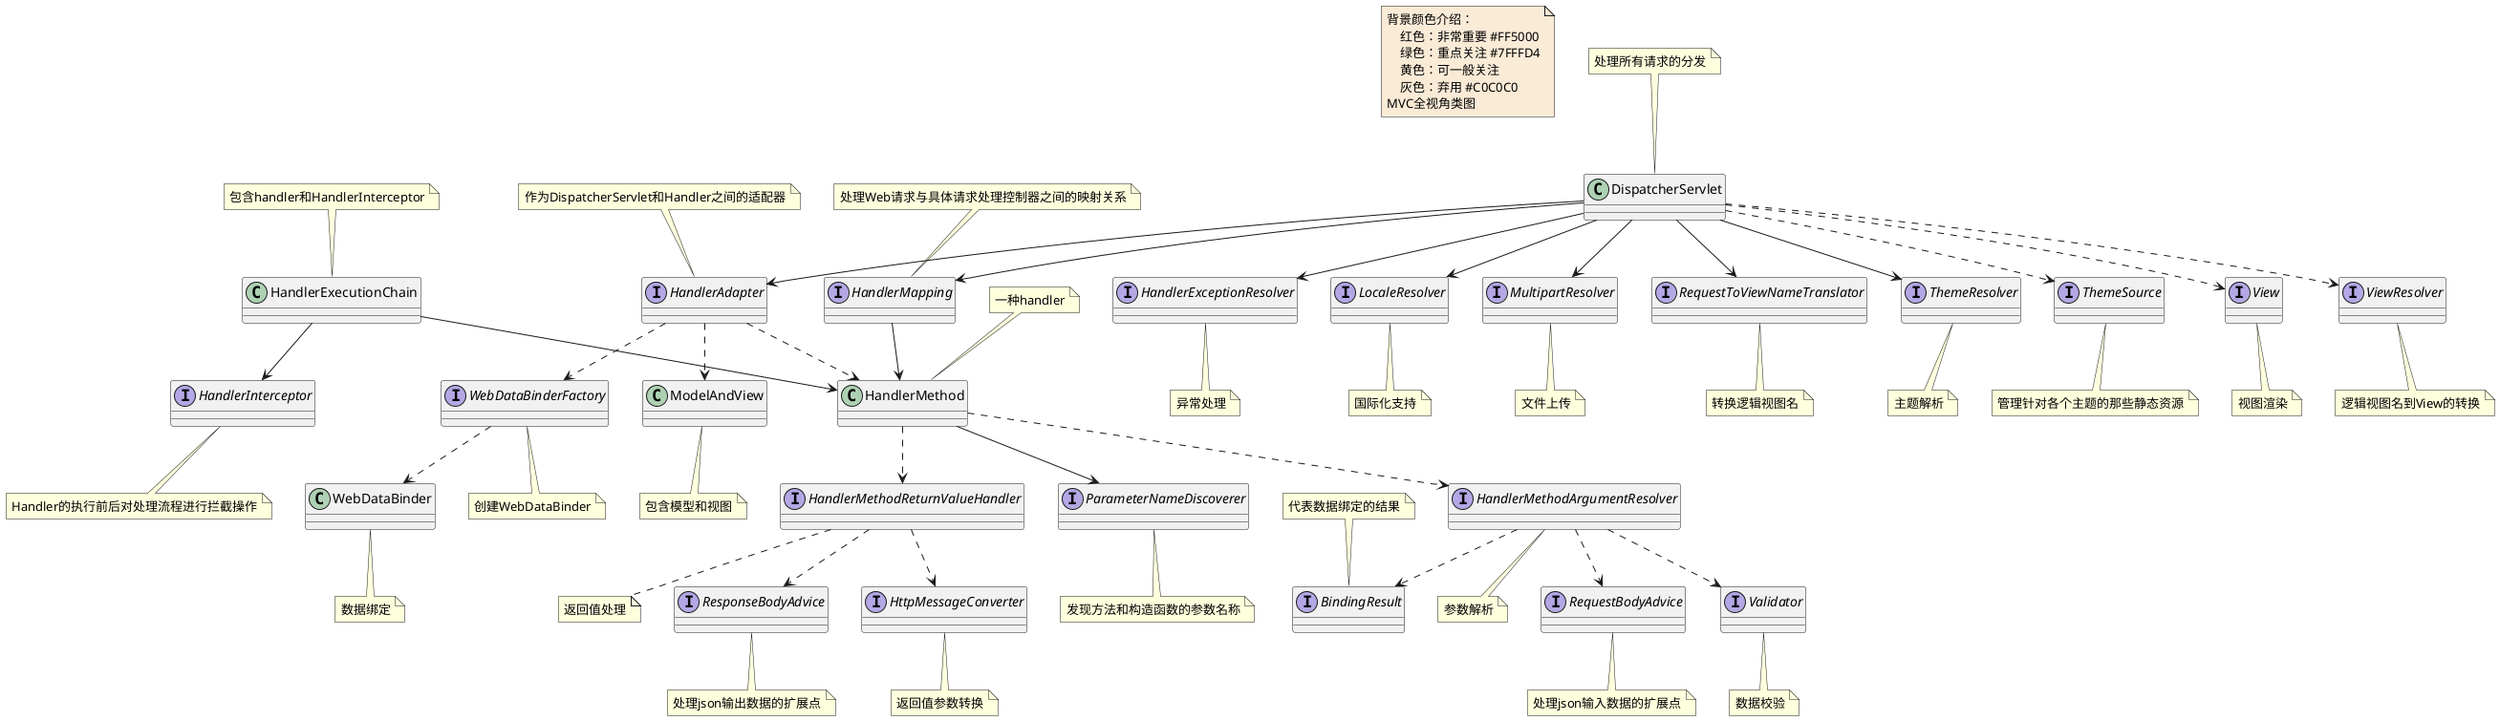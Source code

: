 @startuml

note  as N1 #FAEBD7
    背景颜色介绍：
        红色：非常重要 #FF5000
        绿色：重点关注 #7FFFD4
        黄色：可一般关注
        灰色：弃用 #C0C0C0
    MVC全视角类图
end note

interface BindingResult
note top :代表数据绑定的结果


class DispatcherServlet
note top : 处理所有请求的分发

interface HandlerAdapter
note top : 作为DispatcherServlet和Handler之间的适配器

class HandlerExecutionChain
note top : 包含handler和HandlerInterceptor

interface HandlerExceptionResolver
note bottom : 异常处理


interface HandlerInterceptor
note bottom : Handler的执行前后对处理流程进行拦截操作

interface HandlerMapping
note top : 处理Web请求与具体请求处理控制器之间的映射关系

class HandlerMethod
note top : 一种handler

interface HandlerMethodArgumentResolver
note bottom : 参数解析

interface HttpMessageConverter
note bottom : 返回值参数转换

interface HandlerMethodReturnValueHandler
note bottom : 返回值处理

interface LocaleResolver
note bottom : 国际化支持

class ModelAndView
note bottom : 包含模型和视图

interface MultipartResolver
note bottom : 文件上传

interface ParameterNameDiscoverer
note bottom :发现方法和构造函数的参数名称

interface RequestBodyAdvice
note bottom :处理json输入数据的扩展点
interface ResponseBodyAdvice
note bottom :处理json输出数据的扩展点

interface RequestToViewNameTranslator
note bottom :转换逻辑视图名

interface ThemeResolver
note bottom : 主题解析

interface ThemeSource
note bottom : 管理针对各个主题的那些静态资源

interface Validator
note bottom : 数据校验

interface View
note bottom :  视图渲染

interface ViewResolver
note bottom : 逻辑视图名到View的转换


interface WebDataBinderFactory
note bottom : 创建WebDataBinder

class WebDataBinder
note bottom : 数据绑定


DispatcherServlet --> HandlerAdapter
DispatcherServlet --> HandlerMapping
DispatcherServlet --> HandlerExceptionResolver
DispatcherServlet --> LocaleResolver
DispatcherServlet --> MultipartResolver
DispatcherServlet --> RequestToViewNameTranslator
DispatcherServlet --> ThemeResolver
DispatcherServlet ..> ThemeSource
DispatcherServlet ..> View
DispatcherServlet ..> ViewResolver



HandlerAdapter ..> HandlerMethod
HandlerAdapter ..> ModelAndView
HandlerAdapter ..> WebDataBinderFactory

HandlerExecutionChain --> HandlerInterceptor
HandlerExecutionChain --> HandlerMethod


HandlerMapping --> HandlerMethod

HandlerMethod ..> HandlerMethodArgumentResolver
HandlerMethod ..> HandlerMethodReturnValueHandler
HandlerMethod --> ParameterNameDiscoverer

HandlerMethodArgumentResolver ..> BindingResult
HandlerMethodArgumentResolver ..> RequestBodyAdvice
HandlerMethodArgumentResolver ..> Validator

HandlerMethodReturnValueHandler ..> HttpMessageConverter
HandlerMethodReturnValueHandler ..> ResponseBodyAdvice


WebDataBinderFactory ..> WebDataBinder

@enduml